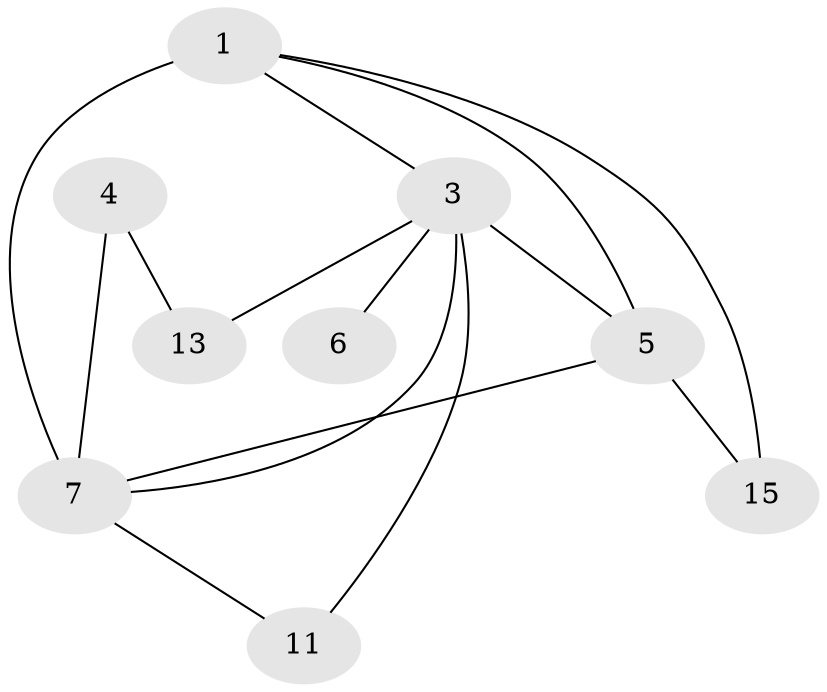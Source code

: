 // original degree distribution, {1: 0.17307692307692307, 0: 0.1346153846153846, 6: 0.019230769230769232, 2: 0.19230769230769232, 3: 0.25, 4: 0.1346153846153846, 5: 0.057692307692307696, 7: 0.019230769230769232, 8: 0.019230769230769232}
// Generated by graph-tools (version 1.1) at 2025/48/03/04/25 22:48:27]
// undirected, 9 vertices, 14 edges
graph export_dot {
  node [color=gray90,style=filled];
  1;
  3;
  4;
  5;
  6;
  7;
  11;
  13;
  15;
  1 -- 3 [weight=2.0];
  1 -- 5 [weight=1.0];
  1 -- 7 [weight=5.0];
  1 -- 15 [weight=2.0];
  3 -- 5 [weight=3.0];
  3 -- 6 [weight=1.0];
  3 -- 7 [weight=3.0];
  3 -- 11 [weight=1.0];
  3 -- 13 [weight=2.0];
  4 -- 7 [weight=2.0];
  4 -- 13 [weight=1.0];
  5 -- 7 [weight=2.0];
  5 -- 15 [weight=1.0];
  7 -- 11 [weight=1.0];
}
